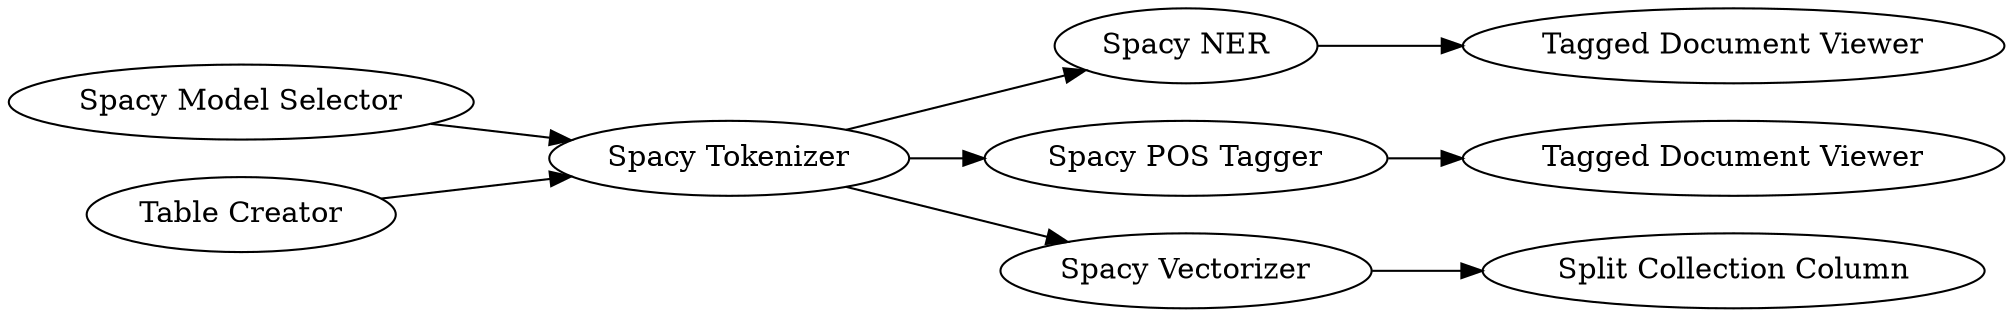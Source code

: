 digraph {
	4 -> 7
	3 -> 8
	1 -> 2
	2 -> 3
	2 -> 5
	6 -> 2
	5 -> 9
	2 -> 4
	5 [label="Spacy Vectorizer"]
	1 [label="Spacy Model Selector"]
	7 [label="Tagged Document Viewer"]
	9 [label="Split Collection Column"]
	4 [label="Spacy NER"]
	8 [label="Tagged Document Viewer"]
	6 [label="Table Creator"]
	3 [label="Spacy POS Tagger"]
	2 [label="Spacy Tokenizer"]
	rankdir=LR
}

